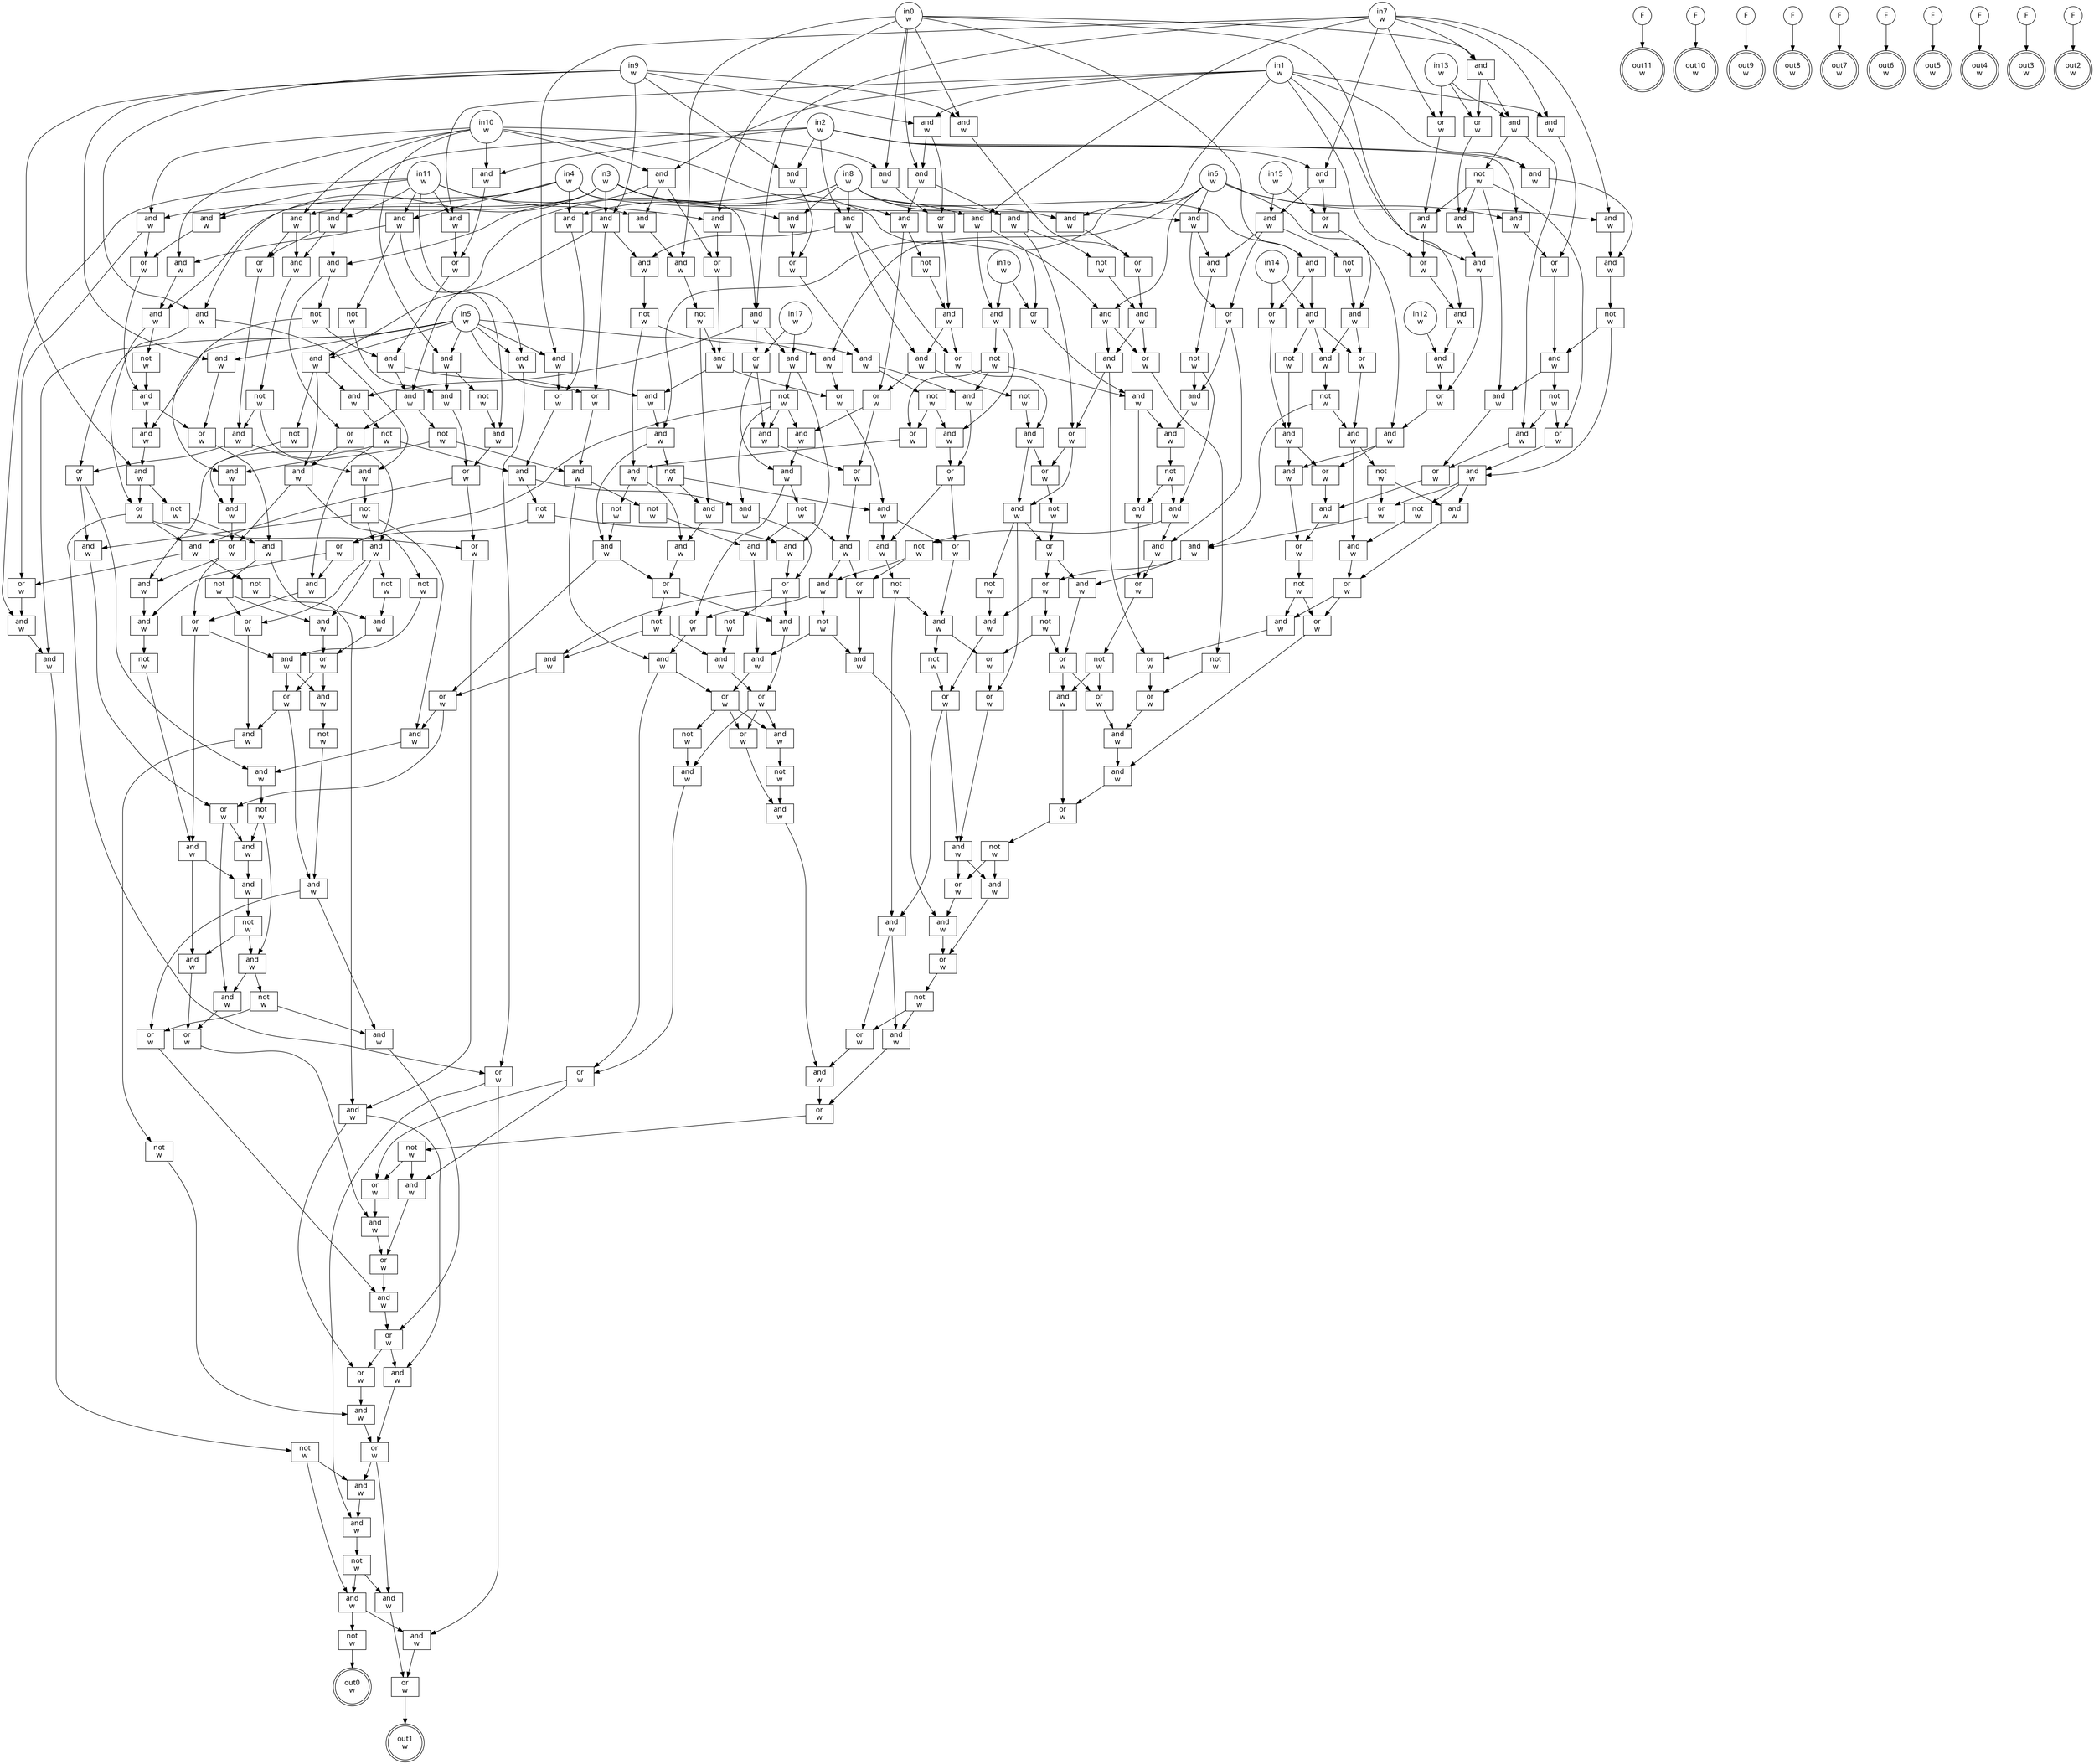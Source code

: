 digraph circuit{
	node [style = filled, fillcolor = white,shape=rect, fontname=geneva]
	g0 [label="in0\nw",shape=circle,fillcolor=white]
	g1 [label="in1\nw",shape=circle,fillcolor=white]
	g2 [label="in2\nw",shape=circle,fillcolor=white]
	g3 [label="in3\nw",shape=circle,fillcolor=white]
	g4 [label="in4\nw",shape=circle,fillcolor=white]
	g5 [label="in5\nw",shape=circle,fillcolor=white]
	g6 [label="in6\nw",shape=circle,fillcolor=white]
	g7 [label="in7\nw",shape=circle,fillcolor=white]
	g8 [label="in8\nw",shape=circle,fillcolor=white]
	g9 [label="in9\nw",shape=circle,fillcolor=white]
	g10 [label="in10\nw",shape=circle,fillcolor=white]
	g11 [label="in11\nw",shape=circle,fillcolor=white]
	g12 [label="in12\nw",shape=circle,fillcolor=white]
	g13 [label="in13\nw",shape=circle,fillcolor=white]
	g14 [label="in14\nw",shape=circle,fillcolor=white]
	g15 [label="in15\nw",shape=circle,fillcolor=white]
	g16 [label="in16\nw",shape=circle,fillcolor=white]
	g17 [label="in17\nw",shape=circle,fillcolor=white]
	g18 [label="F",shape=circle,fillcolor=white]
	g19 [label="F",shape=circle,fillcolor=white]
	g20 [label="F",shape=circle,fillcolor=white]
	g21 [label="F",shape=circle,fillcolor=white]
	g22 [label="F",shape=circle,fillcolor=white]
	g23 [label="F",shape=circle,fillcolor=white]
	g24 [label="F",shape=circle,fillcolor=white]
	g25 [label="F",shape=circle,fillcolor=white]
	g26 [label="F",shape=circle,fillcolor=white]
	g27 [label="F",shape=circle,fillcolor=white]
	g28 [label="or\nw",fillcolor=white]
	g29 [label="and\nw",fillcolor=white]
	g30 [label="and\nw",fillcolor=white]
	g31 [label="and\nw",fillcolor=white]
	g32 [label="and\nw",fillcolor=white]
	g33 [label="and\nw",fillcolor=white]
	g34 [label="not\nw",fillcolor=white]
	g35 [label="and\nw",fillcolor=white]
	g36 [label="not\nw",fillcolor=white]
	g37 [label="and\nw",fillcolor=white]
	g38 [label="and\nw",fillcolor=white]
	g39 [label="and\nw",fillcolor=white]
	g40 [label="and\nw",fillcolor=white]
	g41 [label="not\nw",fillcolor=white]
	g42 [label="and\nw",fillcolor=white]
	g43 [label="or\nw",fillcolor=white]
	g44 [label="and\nw",fillcolor=white]
	g45 [label="and\nw",fillcolor=white]
	g46 [label="and\nw",fillcolor=white]
	g47 [label="or\nw",fillcolor=white]
	g48 [label="and\nw",fillcolor=white]
	g49 [label="and\nw",fillcolor=white]
	g50 [label="not\nw",fillcolor=white]
	g51 [label="and\nw",fillcolor=white]
	g52 [label="not\nw",fillcolor=white]
	g53 [label="and\nw",fillcolor=white]
	g54 [label="and\nw",fillcolor=white]
	g55 [label="not\nw",fillcolor=white]
	g56 [label="or\nw",fillcolor=white]
	g57 [label="and\nw",fillcolor=white]
	g58 [label="and\nw",fillcolor=white]
	g59 [label="or\nw",fillcolor=white]
	g60 [label="not\nw",fillcolor=white]
	g61 [label="or\nw",fillcolor=white]
	g62 [label="and\nw",fillcolor=white]
	g63 [label="and\nw",fillcolor=white]
	g64 [label="and\nw",fillcolor=white]
	g65 [label="not\nw",fillcolor=white]
	g66 [label="and\nw",fillcolor=white]
	g67 [label="or\nw",fillcolor=white]
	g68 [label="and\nw",fillcolor=white]
	g69 [label="and\nw",fillcolor=white]
	g70 [label="and\nw",fillcolor=white]
	g71 [label="or\nw",fillcolor=white]
	g72 [label="or\nw",fillcolor=white]
	g73 [label="or\nw",fillcolor=white]
	g74 [label="and\nw",fillcolor=white]
	g75 [label="or\nw",fillcolor=white]
	g76 [label="and\nw",fillcolor=white]
	g77 [label="and\nw",fillcolor=white]
	g78 [label="not\nw",fillcolor=white]
	g79 [label="not\nw",fillcolor=white]
	g80 [label="and\nw",fillcolor=white]
	g81 [label="not\nw",fillcolor=white]
	g82 [label="or\nw",fillcolor=white]
	g83 [label="and\nw",fillcolor=white]
	g84 [label="not\nw",fillcolor=white]
	g85 [label="and\nw",fillcolor=white]
	g86 [label="and\nw",fillcolor=white]
	g87 [label="and\nw",fillcolor=white]
	g88 [label="and\nw",fillcolor=white]
	g89 [label="not\nw",fillcolor=white]
	g90 [label="or\nw",fillcolor=white]
	g91 [label="and\nw",fillcolor=white]
	g92 [label="and\nw",fillcolor=white]
	g93 [label="and\nw",fillcolor=white]
	g94 [label="and\nw",fillcolor=white]
	g95 [label="and\nw",fillcolor=white]
	g96 [label="not\nw",fillcolor=white]
	g97 [label="or\nw",fillcolor=white]
	g98 [label="and\nw",fillcolor=white]
	g99 [label="and\nw",fillcolor=white]
	g100 [label="not\nw",fillcolor=white]
	g101 [label="and\nw",fillcolor=white]
	g102 [label="or\nw",fillcolor=white]
	g103 [label="and\nw",fillcolor=white]
	g104 [label="not\nw",fillcolor=white]
	g105 [label="and\nw",fillcolor=white]
	g106 [label="or\nw",fillcolor=white]
	g107 [label="or\nw",fillcolor=white]
	g108 [label="and\nw",fillcolor=white]
	g109 [label="and\nw",fillcolor=white]
	g110 [label="and\nw",fillcolor=white]
	g111 [label="and\nw",fillcolor=white]
	g112 [label="and\nw",fillcolor=white]
	g113 [label="not\nw",fillcolor=white]
	g114 [label="or\nw",fillcolor=white]
	g115 [label="and\nw",fillcolor=white]
	g116 [label="and\nw",fillcolor=white]
	g117 [label="not\nw",fillcolor=white]
	g118 [label="and\nw",fillcolor=white]
	g119 [label="not\nw",fillcolor=white]
	g120 [label="and\nw",fillcolor=white]
	g121 [label="and\nw",fillcolor=white]
	g122 [label="or\nw",fillcolor=white]
	g123 [label="not\nw",fillcolor=white]
	g124 [label="not\nw",fillcolor=white]
	g125 [label="or\nw",fillcolor=white]
	g126 [label="and\nw",fillcolor=white]
	g127 [label="and\nw",fillcolor=white]
	g128 [label="and\nw",fillcolor=white]
	g129 [label="not\nw",fillcolor=white]
	g130 [label="and\nw",fillcolor=white]
	g131 [label="and\nw",fillcolor=white]
	g132 [label="or\nw",fillcolor=white]
	g133 [label="and\nw",fillcolor=white]
	g134 [label="and\nw",fillcolor=white]
	g135 [label="not\nw",fillcolor=white]
	g136 [label="and\nw",fillcolor=white]
	g137 [label="or\nw",fillcolor=white]
	g138 [label="or\nw",fillcolor=white]
	g139 [label="and\nw",fillcolor=white]
	g140 [label="not\nw",fillcolor=white]
	g141 [label="and\nw",fillcolor=white]
	g142 [label="or\nw",fillcolor=white]
	g143 [label="and\nw",fillcolor=white]
	g144 [label="and\nw",fillcolor=white]
	g145 [label="not\nw",fillcolor=white]
	g146 [label="and\nw",fillcolor=white]
	g147 [label="and\nw",fillcolor=white]
	g148 [label="or\nw",fillcolor=white]
	g149 [label="and\nw",fillcolor=white]
	g150 [label="not\nw",fillcolor=white]
	g151 [label="not\nw",fillcolor=white]
	g152 [label="or\nw",fillcolor=white]
	g153 [label="and\nw",fillcolor=white]
	g154 [label="not\nw",fillcolor=white]
	g155 [label="and\nw",fillcolor=white]
	g156 [label="and\nw",fillcolor=white]
	g157 [label="or\nw",fillcolor=white]
	g158 [label="or\nw",fillcolor=white]
	g159 [label="and\nw",fillcolor=white]
	g160 [label="or\nw",fillcolor=white]
	g161 [label="and\nw",fillcolor=white]
	g162 [label="not\nw",fillcolor=white]
	g163 [label="and\nw",fillcolor=white]
	g164 [label="not\nw",fillcolor=white]
	g165 [label="and\nw",fillcolor=white]
	g166 [label="and\nw",fillcolor=white]
	g167 [label="and\nw",fillcolor=white]
	g168 [label="not\nw",fillcolor=white]
	g169 [label="and\nw",fillcolor=white]
	g170 [label="and\nw",fillcolor=white]
	g171 [label="and\nw",fillcolor=white]
	g172 [label="and\nw",fillcolor=white]
	g173 [label="or\nw",fillcolor=white]
	g174 [label="and\nw",fillcolor=white]
	g175 [label="and\nw",fillcolor=white]
	g176 [label="not\nw",fillcolor=white]
	g177 [label="and\nw",fillcolor=white]
	g178 [label="not\nw",fillcolor=white]
	g179 [label="and\nw",fillcolor=white]
	g180 [label="and\nw",fillcolor=white]
	g181 [label="and\nw",fillcolor=white]
	g182 [label="not\nw",fillcolor=white]
	g183 [label="and\nw",fillcolor=white]
	g184 [label="not\nw",fillcolor=white]
	g185 [label="and\nw",fillcolor=white]
	g186 [label="or\nw",fillcolor=white]
	g187 [label="and\nw",fillcolor=white]
	g188 [label="and\nw",fillcolor=white]
	g189 [label="or\nw",fillcolor=white]
	g190 [label="and\nw",fillcolor=white]
	g191 [label="and\nw",fillcolor=white]
	g192 [label="not\nw",fillcolor=white]
	g193 [label="and\nw",fillcolor=white]
	g194 [label="or\nw",fillcolor=white]
	g195 [label="and\nw",fillcolor=white]
	g196 [label="and\nw",fillcolor=white]
	g197 [label="or\nw",fillcolor=white]
	g198 [label="and\nw",fillcolor=white]
	g199 [label="not\nw",fillcolor=white]
	g200 [label="and\nw",fillcolor=white]
	g201 [label="or\nw",fillcolor=white]
	g202 [label="not\nw",fillcolor=white]
	g203 [label="or\nw",fillcolor=white]
	g204 [label="and\nw",fillcolor=white]
	g205 [label="not\nw",fillcolor=white]
	g206 [label="or\nw",fillcolor=white]
	g207 [label="and\nw",fillcolor=white]
	g208 [label="and\nw",fillcolor=white]
	g209 [label="and\nw",fillcolor=white]
	g210 [label="and\nw",fillcolor=white]
	g211 [label="not\nw",fillcolor=white]
	g212 [label="or\nw",fillcolor=white]
	g213 [label="and\nw",fillcolor=white]
	g214 [label="not\nw",fillcolor=white]
	g215 [label="not\nw",fillcolor=white]
	g216 [label="or\nw",fillcolor=white]
	g217 [label="and\nw",fillcolor=white]
	g218 [label="and\nw",fillcolor=white]
	g219 [label="and\nw",fillcolor=white]
	g220 [label="and\nw",fillcolor=white]
	g221 [label="not\nw",fillcolor=white]
	g222 [label="or\nw",fillcolor=white]
	g223 [label="and\nw",fillcolor=white]
	g224 [label="or\nw",fillcolor=white]
	g225 [label="and\nw",fillcolor=white]
	g226 [label="and\nw",fillcolor=white]
	g227 [label="not\nw",fillcolor=white]
	g228 [label="and\nw",fillcolor=white]
	g229 [label="or\nw",fillcolor=white]
	g230 [label="and\nw",fillcolor=white]
	g231 [label="or\nw",fillcolor=white]
	g232 [label="and\nw",fillcolor=white]
	g233 [label="or\nw",fillcolor=white]
	g234 [label="or\nw",fillcolor=white]
	g235 [label="and\nw",fillcolor=white]
	g236 [label="and\nw",fillcolor=white]
	g237 [label="and\nw",fillcolor=white]
	g238 [label="or\nw",fillcolor=white]
	g239 [label="and\nw",fillcolor=white]
	g240 [label="and\nw",fillcolor=white]
	g241 [label="or\nw",fillcolor=white]
	g242 [label="and\nw",fillcolor=white]
	g243 [label="not\nw",fillcolor=white]
	g244 [label="or\nw",fillcolor=white]
	g245 [label="not\nw",fillcolor=white]
	g246 [label="or\nw",fillcolor=white]
	g247 [label="or\nw",fillcolor=white]
	g248 [label="and\nw",fillcolor=white]
	g249 [label="not\nw",fillcolor=white]
	g250 [label="and\nw",fillcolor=white]
	g251 [label="or\nw",fillcolor=white]
	g252 [label="or\nw",fillcolor=white]
	g253 [label="and\nw",fillcolor=white]
	g254 [label="or\nw",fillcolor=white]
	g255 [label="not\nw",fillcolor=white]
	g256 [label="and\nw",fillcolor=white]
	g257 [label="and\nw",fillcolor=white]
	g258 [label="or\nw",fillcolor=white]
	g259 [label="and\nw",fillcolor=white]
	g260 [label="or\nw",fillcolor=white]
	g261 [label="and\nw",fillcolor=white]
	g262 [label="and\nw",fillcolor=white]
	g263 [label="or\nw",fillcolor=white]
	g264 [label="not\nw",fillcolor=white]
	g265 [label="and\nw",fillcolor=white]
	g266 [label="or\nw",fillcolor=white]
	g267 [label="or\nw",fillcolor=white]
	g268 [label="and\nw",fillcolor=white]
	g269 [label="or\nw",fillcolor=white]
	g270 [label="and\nw",fillcolor=white]
	g271 [label="or\nw",fillcolor=white]
	g272 [label="not\nw",fillcolor=white]
	g273 [label="and\nw",fillcolor=white]
	g274 [label="not\nw",fillcolor=white]
	g275 [label="and\nw",fillcolor=white]
	g276 [label="or\nw",fillcolor=white]
	g277 [label="and\nw",fillcolor=white]
	g278 [label="and\nw",fillcolor=white]
	g279 [label="and\nw",fillcolor=white]
	g280 [label="and\nw",fillcolor=white]
	g281 [label="not\nw",fillcolor=white]
	g282 [label="and\nw",fillcolor=white]
	g283 [label="and\nw",fillcolor=white]
	g284 [label="or\nw",fillcolor=white]
	g285 [label="and\nw",fillcolor=white]
	g286 [label="not\nw",fillcolor=white]
	g287 [label="and\nw",fillcolor=white]
	g288 [label="or\nw",fillcolor=white]
	g289 [label="and\nw",fillcolor=white]
	g290 [label="not\nw",fillcolor=white]
	g291 [label="or\nw",fillcolor=white]
	g292 [label="and\nw",fillcolor=white]
	g293 [label="and\nw",fillcolor=white]
	g294 [label="or\nw",fillcolor=white]
	g295 [label="and\nw",fillcolor=white]
	g296 [label="or\nw",fillcolor=white]
	g297 [label="or\nw",fillcolor=white]
	g298 [label="and\nw",fillcolor=white]
	g299 [label="and\nw",fillcolor=white]
	g300 [label="not\nw",fillcolor=white]
	g301 [label="and\nw",fillcolor=white]
	g302 [label="and\nw",fillcolor=white]
	g303 [label="not\nw",fillcolor=white]
	g304 [label="and\nw",fillcolor=white]
	g305 [label="and\nw",fillcolor=white]
	g306 [label="and\nw",fillcolor=white]
	g307 [label="or\nw",fillcolor=white]
	g308 [label="not\nw",fillcolor=white]
	g309 [label="or\nw",fillcolor=white]
	g310 [label="and\nw",fillcolor=white]
	g311 [label="or\nw",fillcolor=white]
	g312 [label="and\nw",fillcolor=white]
	g313 [label="and\nw",fillcolor=white]
	g314 [label="not\nw",fillcolor=white]
	g315 [label="or\nw",fillcolor=white]
	g316 [label="and\nw",fillcolor=white]
	g317 [label="or\nw",fillcolor=white]
	g318 [label="or\nw",fillcolor=white]
	g319 [label="not\nw",fillcolor=white]
	g320 [label="or\nw",fillcolor=white]
	g321 [label="and\nw",fillcolor=white]
	g322 [label="or\nw",fillcolor=white]
	g323 [label="and\nw",fillcolor=white]
	g324 [label="and\nw",fillcolor=white]
	g325 [label="or\nw",fillcolor=white]
	g326 [label="not\nw",fillcolor=white]
	g327 [label="and\nw",fillcolor=white]
	g328 [label="and\nw",fillcolor=white]
	g329 [label="or\nw",fillcolor=white]
	g330 [label="and\nw",fillcolor=white]
	g331 [label="or\nw",fillcolor=white]
	g332 [label="not\nw",fillcolor=white]
	g333 [label="or\nw",fillcolor=white]
	g334 [label="and\nw",fillcolor=white]
	g335 [label="and\nw",fillcolor=white]
	g336 [label="or\nw",fillcolor=white]
	g337 [label="and\nw",fillcolor=white]
	g338 [label="or\nw",fillcolor=white]
	g339 [label="or\nw",fillcolor=white]
	g340 [label="and\nw",fillcolor=white]
	g341 [label="and\nw",fillcolor=white]
	g342 [label="or\nw",fillcolor=white]
	g343 [label="and\nw",fillcolor=white]
	g344 [label="and\nw",fillcolor=white]
	g345 [label="not\nw",fillcolor=white]
	g346 [label="and\nw",fillcolor=white]
	g347 [label="and\nw",fillcolor=white]
	g348 [label="not\nw",fillcolor=white]
	g349 [label="and\nw",fillcolor=white]
	g350 [label="or\nw",fillcolor=white]
	g351 [label="out0\nw",shape=doublecircle,fillcolor=white]
	g352 [label="out1\nw",shape=doublecircle,fillcolor=white]
	g353 [label="out2\nw",shape=doublecircle,fillcolor=white]
	g354 [label="out3\nw",shape=doublecircle,fillcolor=white]
	g355 [label="out4\nw",shape=doublecircle,fillcolor=white]
	g356 [label="out5\nw",shape=doublecircle,fillcolor=white]
	g357 [label="out6\nw",shape=doublecircle,fillcolor=white]
	g358 [label="out7\nw",shape=doublecircle,fillcolor=white]
	g359 [label="out8\nw",shape=doublecircle,fillcolor=white]
	g360 [label="out9\nw",shape=doublecircle,fillcolor=white]
	g361 [label="out10\nw",shape=doublecircle,fillcolor=white]
	g362 [label="out11\nw",shape=doublecircle,fillcolor=white]
	edge [fontname=Geneva,fontcolor=forestgreen]
	g0->g180
	g0->g185
	g0->g208
	g0->g218
	g0->g237
	g0->g256
	g0->g273
	g0->g275
	g1->g141
	g1->g143
	g1->g171
	g1->g172
	g1->g174
	g1->g179
	g1->g233
	g1->g236
	g2->g94
	g2->g109
	g2->g110
	g2->g127
	g2->g130
	g2->g131
	g2->g174
	g3->g64
	g3->g66
	g3->g85
	g3->g86
	g3->g87
	g3->g92
	g3->g93
	g4->g38
	g4->g44
	g4->g45
	g4->g46
	g4->g48
	g4->g63
	g5->g30
	g5->g31
	g5->g32
	g5->g33
	g5->g35
	g5->g37
	g5->g69
	g5->g77
	g5->g278
	g6->g29
	g6->g37
	g6->g63
	g6->g92
	g6->g130
	g6->g259
	g6->g279
	g7->g28
	g7->g29
	g7->g32
	g7->g48
	g7->g87
	g7->g110
	g7->g172
	g7->g218
	g8->g33
	g8->g46
	g8->g93
	g8->g127
	g8->g179
	g8->g183
	g8->g208
	g9->g31
	g9->g45
	g9->g70
	g9->g86
	g9->g131
	g9->g171
	g9->g237
	g10->g35
	g10->g39
	g10->g44
	g10->g85
	g10->g109
	g10->g143
	g10->g181
	g10->g185
	g11->g30
	g11->g38
	g11->g66
	g11->g76
	g11->g94
	g11->g141
	g11->g170
	g11->g275
	g12->g257
	g13->g28
	g13->g219
	g13->g234
	g14->g209
	g14->g216
	g15->g111
	g15->g125
	g16->g88
	g16->g90
	g17->g53
	g17->g61
	g18->g362
	g19->g361
	g20->g360
	g21->g359
	g22->g358
	g23->g357
	g24->g356
	g25->g355
	g26->g354
	g27->g353
	g28->g232
	g29->g175
	g30->g72
	g31->g82
	g32->g47
	g33->g34
	g33->g49
	g33->g149
	g34->g156
	g35->g36
	g35->g42
	g36->g40
	g37->g311
	g38->g39
	g38->g40
	g38->g41
	g39->g64
	g40->g43
	g41->g42
	g42->g43
	g43->g73
	g43->g74
	g44->g67
	g44->g75
	g45->g99
	g45->g107
	g46->g47
	g47->g51
	g48->g49
	g48->g53
	g48->g61
	g49->g50
	g50->g51
	g50->g57
	g50->g166
	g51->g52
	g51->g58
	g52->g54
	g52->g56
	g53->g54
	g53->g55
	g54->g59
	g55->g56
	g55->g58
	g55->g62
	g55->g190
	g56->g57
	g56->g167
	g57->g158
	g58->g59
	g59->g60
	g59->g285
	g59->g295
	g60->g287
	g61->g62
	g61->g191
	g62->g194
	g63->g112
	g63->g114
	g64->g65
	g64->g71
	g65->g68
	g66->g67
	g67->g68
	g68->g69
	g68->g82
	g69->g70
	g70->g71
	g70->g81
	g71->g72
	g71->g73
	g71->g74
	g72->g344
	g72->g347
	g73->g80
	g74->g75
	g74->g79
	g75->g76
	g76->g77
	g77->g78
	g78->g343
	g78->g346
	g79->g80
	g80->g339
	g80->g341
	g81->g83
	g82->g83
	g83->g84
	g83->g105
	g84->g102
	g84->g103
	g85->g95
	g85->g97
	g86->g128
	g86->g147
	g86->g152
	g87->g88
	g87->g90
	g88->g89
	g88->g136
	g89->g91
	g89->g134
	g89->g138
	g90->g91
	g91->g116
	g91->g120
	g92->g240
	g92->g254
	g93->g132
	g94->g95
	g94->g97
	g94->g144
	g95->g96
	g96->g98
	g96->g101
	g97->g98
	g98->g99
	g98->g107
	g99->g100
	g100->g101
	g100->g108
	g100->g298
	g101->g102
	g101->g103
	g101->g104
	g102->g161
	g103->g106
	g104->g105
	g105->g106
	g106->g160
	g106->g163
	g107->g108
	g107->g299
	g108->g297
	g109->g142
	g110->g111
	g110->g125
	g111->g112
	g111->g114
	g111->g124
	g112->g113
	g113->g115
	g113->g118
	g114->g115
	g114->g121
	g115->g116
	g116->g117
	g117->g118
	g117->g120
	g118->g119
	g118->g121
	g119->g196
	g119->g203
	g120->g122
	g121->g122
	g122->g123
	g123->g252
	g123->g253
	g124->g126
	g125->g126
	g126->g210
	g126->g212
	g127->g128
	g127->g188
	g127->g206
	g128->g129
	g129->g133
	g129->g139
	g130->g173
	g131->g132
	g132->g133
	g133->g134
	g133->g135
	g134->g137
	g135->g136
	g135->g138
	g136->g137
	g137->g313
	g137->g315
	g138->g139
	g139->g140
	g139->g283
	g140->g280
	g141->g142
	g142->g146
	g143->g144
	g143->g170
	g143->g276
	g144->g145
	g144->g148
	g145->g146
	g145->g155
	g146->g147
	g146->g152
	g147->g148
	g147->g151
	g148->g149
	g149->g150
	g149->g157
	g150->g159
	g151->g153
	g151->g155
	g152->g153
	g153->g154
	g153->g198
	g154->g193
	g155->g156
	g156->g157
	g157->g158
	g157->g166
	g158->g159
	g158->g169
	g159->g160
	g159->g163
	g160->g161
	g160->g165
	g161->g162
	g162->g340
	g163->g164
	g164->g165
	g165->g309
	g165->g310
	g166->g167
	g167->g168
	g168->g169
	g169->g302
	g169->g304
	g170->g273
	g171->g180
	g171->g186
	g172->g173
	g173->g177
	g174->g175
	g175->g176
	g176->g177
	g176->g223
	g177->g178
	g177->g230
	g178->g220
	g178->g222
	g179->g238
	g180->g181
	g180->g183
	g181->g182
	g181->g189
	g182->g187
	g183->g184
	g183->g241
	g184->g239
	g185->g186
	g186->g187
	g187->g188
	g187->g206
	g188->g189
	g188->g205
	g189->g190
	g189->g194
	g190->g191
	g191->g192
	g191->g197
	g192->g193
	g192->g195
	g193->g200
	g194->g195
	g195->g196
	g195->g203
	g196->g197
	g196->g199
	g197->g198
	g198->g201
	g198->g294
	g199->g200
	g199->g204
	g200->g201
	g201->g202
	g201->g289
	g201->g291
	g202->g293
	g203->g204
	g204->g323
	g205->g207
	g206->g207
	g207->g242
	g207->g244
	g208->g209
	g208->g216
	g209->g210
	g209->g212
	g209->g215
	g210->g211
	g211->g213
	g211->g225
	g212->g213
	g213->g214
	g213->g228
	g214->g224
	g214->g226
	g215->g217
	g216->g217
	g217->g260
	g217->g262
	g218->g219
	g218->g234
	g219->g220
	g219->g221
	g220->g231
	g221->g222
	g221->g230
	g221->g232
	g221->g235
	g222->g223
	g223->g224
	g223->g226
	g223->g227
	g224->g225
	g225->g247
	g225->g250
	g226->g229
	g227->g228
	g228->g229
	g229->g265
	g229->g269
	g230->g231
	g231->g261
	g232->g233
	g233->g256
	g234->g235
	g235->g236
	g236->g258
	g237->g238
	g238->g239
	g239->g240
	g239->g254
	g240->g241
	g240->g266
	g241->g242
	g241->g244
	g242->g243
	g242->g246
	g242->g318
	g243->g248
	g244->g245
	g245->g246
	g246->g247
	g246->g250
	g247->g248
	g247->g249
	g248->g320
	g249->g251
	g249->g317
	g250->g251
	g251->g252
	g251->g253
	g252->g268
	g253->g271
	g254->g255
	g255->g267
	g256->g257
	g257->g258
	g258->g259
	g259->g260
	g259->g262
	g260->g261
	g261->g263
	g262->g263
	g263->g264
	g264->g265
	g264->g269
	g265->g266
	g266->g267
	g267->g268
	g268->g270
	g269->g270
	g270->g271
	g271->g272
	g272->g322
	g272->g324
	g273->g274
	g274->g277
	g274->g282
	g275->g276
	g276->g277
	g277->g278
	g277->g311
	g278->g279
	g279->g280
	g279->g281
	g280->g284
	g280->g296
	g281->g282
	g281->g312
	g282->g283
	g283->g284
	g284->g285
	g284->g286
	g285->g288
	g286->g287
	g286->g295
	g287->g288
	g288->g289
	g288->g291
	g288->g293
	g289->g290
	g290->g292
	g291->g292
	g292->g330
	g293->g294
	g294->g333
	g294->g335
	g295->g296
	g296->g297
	g296->g298
	g297->g301
	g297->g306
	g298->g299
	g299->g300
	g300->g301
	g300->g305
	g301->g302
	g302->g303
	g303->g304
	g303->g305
	g304->g307
	g305->g306
	g305->g308
	g306->g307
	g307->g334
	g308->g309
	g308->g310
	g309->g337
	g310->g338
	g311->g312
	g312->g313
	g312->g315
	g313->g314
	g314->g316
	g314->g327
	g315->g316
	g316->g317
	g316->g319
	g317->g318
	g318->g321
	g319->g320
	g320->g321
	g320->g327
	g321->g322
	g321->g324
	g322->g323
	g323->g325
	g324->g325
	g325->g326
	g326->g328
	g326->g329
	g327->g328
	g327->g329
	g328->g331
	g329->g330
	g330->g331
	g331->g332
	g332->g333
	g332->g335
	g333->g334
	g334->g336
	g335->g336
	g336->g337
	g337->g338
	g338->g339
	g338->g341
	g339->g340
	g340->g342
	g341->g342
	g342->g343
	g342->g349
	g343->g344
	g344->g345
	g345->g346
	g345->g349
	g346->g347
	g346->g348
	g347->g350
	g348->g351
	g349->g350
	g350->g352
}